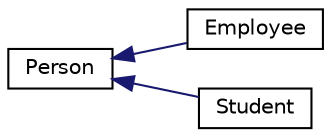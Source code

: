 digraph "Graphical Class Hierarchy"
{
  edge [fontname="Helvetica",fontsize="10",labelfontname="Helvetica",labelfontsize="10"];
  node [fontname="Helvetica",fontsize="10",shape=record];
  rankdir="LR";
  Node0 [label="Person",height=0.2,width=0.4,color="black", fillcolor="white", style="filled",URL="$classPerson.html"];
  Node0 -> Node1 [dir="back",color="midnightblue",fontsize="10",style="solid",fontname="Helvetica"];
  Node1 [label="Employee",height=0.2,width=0.4,color="black", fillcolor="white", style="filled",URL="$classEmployee.html"];
  Node0 -> Node2 [dir="back",color="midnightblue",fontsize="10",style="solid",fontname="Helvetica"];
  Node2 [label="Student",height=0.2,width=0.4,color="black", fillcolor="white", style="filled",URL="$classStudent.html"];
}
